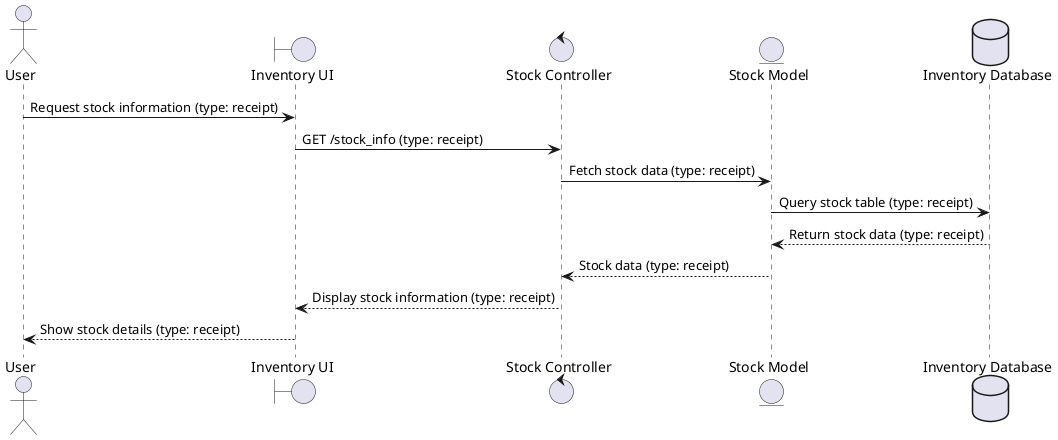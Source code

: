 @startuml
actor User
boundary "Inventory UI" as UI
control "Stock Controller" as Controller
entity "Stock Model" as Model
database "Inventory Database" as DB

User -> UI: Request stock information (type: receipt)
UI -> Controller: GET /stock_info (type: receipt)
Controller -> Model: Fetch stock data (type: receipt)
Model -> DB: Query stock table (type: receipt)
DB --> Model: Return stock data (type: receipt)
Model --> Controller: Stock data (type: receipt)
Controller --> UI: Display stock information (type: receipt)
UI --> User: Show stock details (type: receipt)

@enduml